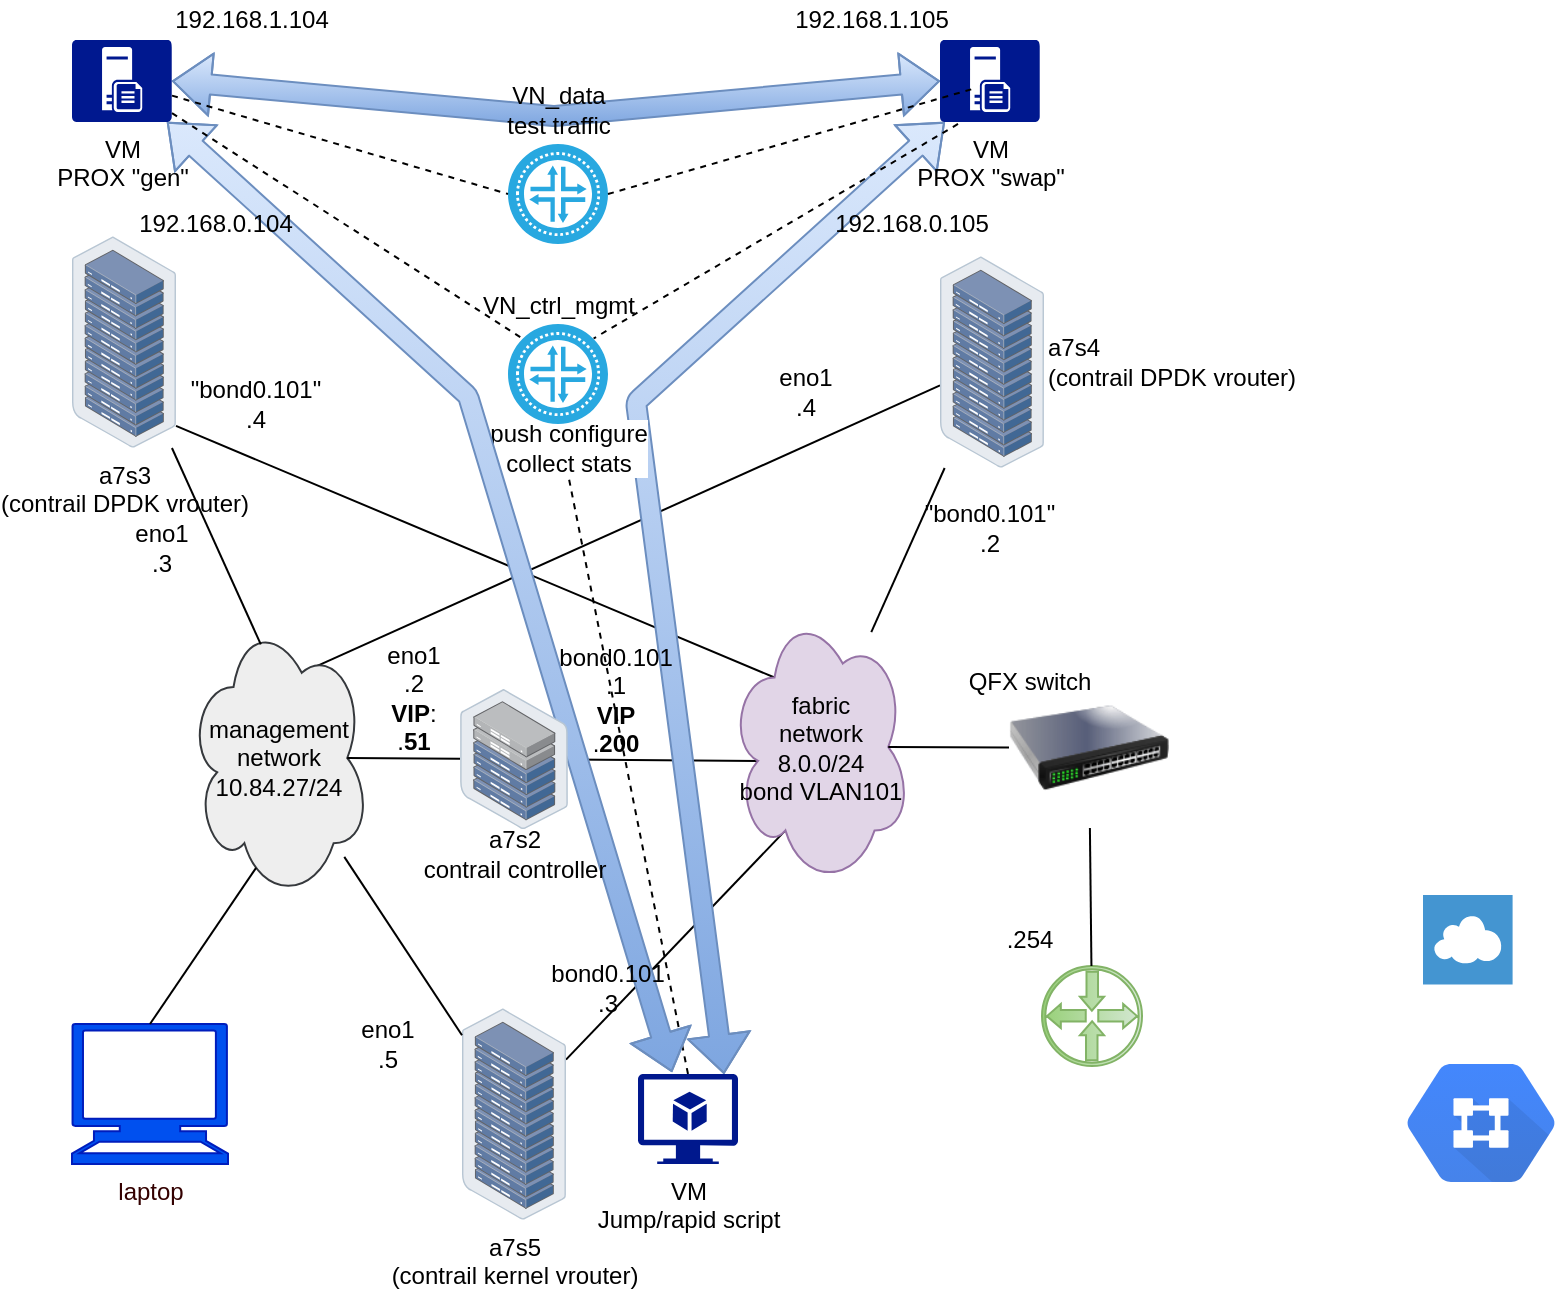 <mxfile version="14.1.8" type="device"><diagram id="UR99uhJ07vgzcy22e4r4" name="Page-1"><mxGraphModel dx="1422" dy="822" grid="0" gridSize="10" guides="1" tooltips="1" connect="1" arrows="1" fold="1" page="1" pageScale="1" pageWidth="850" pageHeight="1100" math="0" shadow="0"><root><mxCell id="0"/><mxCell id="1" parent="0"/><mxCell id="UJwj1W0hyQ7cgSEmZKIp-6" value="" style="endArrow=none;html=1;entryX=0.31;entryY=0.8;entryDx=0;entryDy=0;entryPerimeter=0;" parent="1" source="UJwj1W0hyQ7cgSEmZKIp-4" target="n4Pi40cuhcA4djitd8lm-44" edge="1"><mxGeometry width="50" height="50" relative="1" as="geometry"><mxPoint x="322" y="581" as="sourcePoint"/><mxPoint x="146" y="769" as="targetPoint"/></mxGeometry></mxCell><mxCell id="n4Pi40cuhcA4djitd8lm-17" style="edgeStyle=none;rounded=0;orthogonalLoop=1;jettySize=auto;html=1;endArrow=none;endFill=0;entryX=0.16;entryY=0.55;entryDx=0;entryDy=0;entryPerimeter=0;" parent="1" source="n4Pi40cuhcA4djitd8lm-39" target="n4Pi40cuhcA4djitd8lm-44" edge="1"><mxGeometry relative="1" as="geometry"><mxPoint x="316.167" y="430.833" as="sourcePoint"/><mxPoint x="273.667" y="590.833" as="targetPoint"/></mxGeometry></mxCell><mxCell id="n4Pi40cuhcA4djitd8lm-16" style="edgeStyle=none;rounded=0;orthogonalLoop=1;jettySize=auto;html=1;exitX=0.625;exitY=0.2;exitDx=0;exitDy=0;exitPerimeter=0;endArrow=none;endFill=0;" parent="1" source="n4Pi40cuhcA4djitd8lm-10" target="n4Pi40cuhcA4djitd8lm-38" edge="1"><mxGeometry relative="1" as="geometry"><mxPoint x="177.833" y="551.667" as="sourcePoint"/><mxPoint x="226.167" y="580.833" as="targetPoint"/></mxGeometry></mxCell><mxCell id="n4Pi40cuhcA4djitd8lm-18" style="edgeStyle=none;rounded=0;orthogonalLoop=1;jettySize=auto;html=1;exitX=1;exitY=0.896;exitDx=0;exitDy=0;endArrow=none;endFill=0;exitPerimeter=0;entryX=0.25;entryY=0.25;entryDx=0;entryDy=0;entryPerimeter=0;" parent="1" source="n4Pi40cuhcA4djitd8lm-37" target="n4Pi40cuhcA4djitd8lm-44" edge="1"><mxGeometry relative="1" as="geometry"><mxPoint x="277.833" y="287.5" as="sourcePoint"/><mxPoint x="409.007" y="449.194" as="targetPoint"/></mxGeometry></mxCell><mxCell id="UJwj1W0hyQ7cgSEmZKIp-36" style="edgeStyle=none;rounded=0;orthogonalLoop=1;jettySize=auto;html=1;endArrow=none;endFill=0;dashed=1;entryX=0.5;entryY=1;entryDx=0;entryDy=0;entryPerimeter=0;exitX=0.5;exitY=0;exitDx=0;exitDy=0;exitPerimeter=0;" parent="1" source="UJwj1W0hyQ7cgSEmZKIp-9" target="UJwj1W0hyQ7cgSEmZKIp-33" edge="1"><mxGeometry relative="1" as="geometry"><mxPoint x="659.5" y="224" as="sourcePoint"/><mxPoint x="843.5" y="190.985" as="targetPoint"/></mxGeometry></mxCell><mxCell id="UJwj1W0hyQ7cgSEmZKIp-16" value="" style="shape=flexArrow;endArrow=classic;startArrow=classic;html=1;fillColor=#dae8fc;strokeColor=#6c8ebf;gradientColor=#7ea6e0;entryX=0.86;entryY=0;entryDx=0;entryDy=0;entryPerimeter=0;" parent="1" source="UJwj1W0hyQ7cgSEmZKIp-12" target="UJwj1W0hyQ7cgSEmZKIp-9" edge="1"><mxGeometry width="50" height="50" relative="1" as="geometry"><mxPoint x="558.191" y="128" as="sourcePoint"/><mxPoint x="806" y="626.5" as="targetPoint"/><Array as="points"><mxPoint x="350" y="254"/></Array></mxGeometry></mxCell><mxCell id="UJwj1W0hyQ7cgSEmZKIp-17" value="push configure&lt;br&gt;collect stats" style="text;html=1;resizable=0;points=[];align=center;verticalAlign=middle;labelBackgroundColor=#ffffff;" parent="UJwj1W0hyQ7cgSEmZKIp-16" vertex="1" connectable="0"><mxGeometry x="0.117" relative="1" as="geometry"><mxPoint x="-46.5" y="-74" as="offset"/></mxGeometry></mxCell><mxCell id="yxoa-K9gteZ_3HZ0x0u0-2" value="" style="shape=flexArrow;endArrow=classic;startArrow=classic;html=1;fillColor=#dae8fc;strokeColor=#6c8ebf;gradientColor=#7ea6e0;entryX=0.34;entryY=-0.022;entryDx=0;entryDy=0;entryPerimeter=0;" parent="1" source="UJwj1W0hyQ7cgSEmZKIp-11" target="UJwj1W0hyQ7cgSEmZKIp-9" edge="1"><mxGeometry width="50" height="50" relative="1" as="geometry"><mxPoint x="768.5" y="205" as="sourcePoint"/><mxPoint x="668.5" y="278" as="targetPoint"/><Array as="points"><mxPoint x="266" y="251"/></Array></mxGeometry></mxCell><mxCell id="n4Pi40cuhcA4djitd8lm-1" value="" style="pointerEvents=1;shadow=0;dashed=0;html=1;strokeColor=#82b366;fillColor=#d5e8d4;aspect=fixed;labelPosition=center;verticalLabelPosition=bottom;verticalAlign=top;align=center;outlineConnect=0;shape=mxgraph.vvd.physical_upstream_router;direction=south;gradientColor=#97d077;" parent="1" vertex="1"><mxGeometry x="553" y="536" width="50" height="50" as="geometry"/></mxCell><mxCell id="n4Pi40cuhcA4djitd8lm-8" value="" style="image;html=1;labelBackgroundColor=#ffffff;image=img/lib/clip_art/networking/Switch_128x128.png" parent="1" vertex="1"><mxGeometry x="536.5" y="387" width="80" height="80" as="geometry"/></mxCell><mxCell id="n4Pi40cuhcA4djitd8lm-9" value="&lt;font color=&quot;#330000&quot;&gt;laptop&lt;br&gt;&lt;/font&gt;" style="shape=mxgraph.signs.tech.computer;html=1;fillColor=#0050ef;strokeColor=#001DBC;verticalLabelPosition=bottom;verticalAlign=top;align=center;fontColor=#ffffff;labelPosition=center;" parent="1" vertex="1"><mxGeometry x="68" y="565" width="78" height="70" as="geometry"/></mxCell><mxCell id="n4Pi40cuhcA4djitd8lm-10" value="management&lt;br&gt;network&lt;br&gt;10.84.27/24" style="ellipse;shape=cloud;whiteSpace=wrap;html=1;fillColor=#eeeeee;strokeColor=#36393d;" parent="1" vertex="1"><mxGeometry x="126" y="361" width="91" height="142" as="geometry"/></mxCell><mxCell id="n4Pi40cuhcA4djitd8lm-15" style="edgeStyle=none;rounded=0;orthogonalLoop=1;jettySize=auto;html=1;exitX=0.875;exitY=0.5;exitDx=0;exitDy=0;exitPerimeter=0;endArrow=none;endFill=0;" parent="1" source="n4Pi40cuhcA4djitd8lm-10" target="n4Pi40cuhcA4djitd8lm-39" edge="1"><mxGeometry relative="1" as="geometry"><mxPoint x="205.333" y="425" as="sourcePoint"/><mxPoint x="266.0" y="431" as="targetPoint"/></mxGeometry></mxCell><mxCell id="n4Pi40cuhcA4djitd8lm-19" style="edgeStyle=none;rounded=0;orthogonalLoop=1;jettySize=auto;html=1;endArrow=none;endFill=0;" parent="1" source="n4Pi40cuhcA4djitd8lm-38" target="n4Pi40cuhcA4djitd8lm-44" edge="1"><mxGeometry relative="1" as="geometry"><mxPoint x="276.167" y="580.833" as="sourcePoint"/><mxPoint x="448.667" y="414.167" as="targetPoint"/></mxGeometry></mxCell><mxCell id="n4Pi40cuhcA4djitd8lm-21" style="edgeStyle=none;rounded=0;orthogonalLoop=1;jettySize=auto;html=1;endArrow=none;endFill=0;" parent="1" source="n4Pi40cuhcA4djitd8lm-8" target="n4Pi40cuhcA4djitd8lm-1" edge="1"><mxGeometry relative="1" as="geometry"><mxPoint x="508.985" y="447.451" as="sourcePoint"/><mxPoint x="578.667" y="445.833" as="targetPoint"/></mxGeometry></mxCell><mxCell id="n4Pi40cuhcA4djitd8lm-22" style="edgeStyle=none;rounded=0;orthogonalLoop=1;jettySize=auto;html=1;endArrow=none;endFill=0;entryX=0.5;entryY=0;entryDx=0;entryDy=0;entryPerimeter=0;exitX=0.374;exitY=0.887;exitDx=0;exitDy=0;exitPerimeter=0;" parent="1" source="n4Pi40cuhcA4djitd8lm-10" target="n4Pi40cuhcA4djitd8lm-9" edge="1"><mxGeometry relative="1" as="geometry"><mxPoint x="769" y="431" as="sourcePoint"/><mxPoint x="719" y="442" as="targetPoint"/></mxGeometry></mxCell><mxCell id="n4Pi40cuhcA4djitd8lm-29" value="bond0.101 .3" style="text;html=1;strokeColor=none;fillColor=none;align=center;verticalAlign=middle;whiteSpace=wrap;rounded=0;" parent="1" vertex="1"><mxGeometry x="316" y="537" width="40" height="20" as="geometry"/></mxCell><mxCell id="n4Pi40cuhcA4djitd8lm-31" value=".254" style="text;html=1;strokeColor=none;fillColor=none;align=center;verticalAlign=middle;whiteSpace=wrap;rounded=0;" parent="1" vertex="1"><mxGeometry x="527" y="513" width="40" height="20" as="geometry"/></mxCell><mxCell id="n4Pi40cuhcA4djitd8lm-35" value="" style="shape=flexArrow;endArrow=classic;startArrow=classic;html=1;fillColor=#dae8fc;strokeColor=#6c8ebf;gradientColor=#7ea6e0;entryX=0;entryY=0.5;entryDx=0;entryDy=0;entryPerimeter=0;exitX=1;exitY=0.5;exitDx=0;exitDy=0;exitPerimeter=0;" parent="1" source="UJwj1W0hyQ7cgSEmZKIp-11" target="UJwj1W0hyQ7cgSEmZKIp-12" edge="1"><mxGeometry width="50" height="50" relative="1" as="geometry"><mxPoint x="133" y="87" as="sourcePoint"/><mxPoint x="499" y="87" as="targetPoint"/><Array as="points"><mxPoint x="309" y="111"/></Array></mxGeometry></mxCell><mxCell id="n4Pi40cuhcA4djitd8lm-37" value="a7s3&lt;br&gt;(contrail DPDK vrouter)" style="points=[];aspect=fixed;html=1;align=center;shadow=0;dashed=0;image;image=img/lib/allied_telesis/storage/Datacenter_Server_Rack.svg;labelPosition=center;verticalLabelPosition=bottom;verticalAlign=top;" parent="1" vertex="1"><mxGeometry x="68" y="171" width="52" height="106" as="geometry"/></mxCell><mxCell id="n4Pi40cuhcA4djitd8lm-38" value="a7s4&lt;br&gt;(contrail DPDK vrouter)" style="points=[];aspect=fixed;html=1;align=left;shadow=0;dashed=0;image;image=img/lib/allied_telesis/storage/Datacenter_Server_Rack.svg;labelPosition=right;verticalLabelPosition=middle;verticalAlign=middle;" parent="1" vertex="1"><mxGeometry x="502" y="181" width="52" height="106" as="geometry"/></mxCell><mxCell id="n4Pi40cuhcA4djitd8lm-39" value="" style="points=[];aspect=fixed;html=1;align=center;shadow=0;dashed=0;image;image=img/lib/allied_telesis/storage/Datacenter_Server_Half_Rack_ToR.svg;labelPosition=center;verticalLabelPosition=top;verticalAlign=bottom;" parent="1" vertex="1"><mxGeometry x="262" y="397.5" width="54" height="70" as="geometry"/></mxCell><mxCell id="n4Pi40cuhcA4djitd8lm-44" value="fabric&lt;br&gt;network&lt;br&gt;8.0.0/24&lt;br&gt;bond VLAN101" style="ellipse;shape=cloud;whiteSpace=wrap;html=1;fillColor=#e1d5e7;strokeColor=#9673a6;" parent="1" vertex="1"><mxGeometry x="396.5" y="357" width="91" height="139" as="geometry"/></mxCell><mxCell id="n4Pi40cuhcA4djitd8lm-45" style="edgeStyle=none;rounded=0;orthogonalLoop=1;jettySize=auto;html=1;endArrow=none;endFill=0;entryX=0.875;entryY=0.5;entryDx=0;entryDy=0;entryPerimeter=0;" parent="1" source="n4Pi40cuhcA4djitd8lm-8" target="n4Pi40cuhcA4djitd8lm-44" edge="1"><mxGeometry relative="1" as="geometry"><mxPoint x="321" y="442.5" as="sourcePoint"/><mxPoint x="382.833" y="442.5" as="targetPoint"/></mxGeometry></mxCell><mxCell id="n4Pi40cuhcA4djitd8lm-47" value="QFX switch&lt;br&gt;" style="text;html=1;strokeColor=none;fillColor=none;align=center;verticalAlign=middle;whiteSpace=wrap;rounded=0;" parent="1" vertex="1"><mxGeometry x="511" y="384" width="72" height="20" as="geometry"/></mxCell><mxCell id="n4Pi40cuhcA4djitd8lm-52" value="a7s2&lt;br&gt;contrail controller" style="text;html=1;strokeColor=none;fillColor=none;align=center;verticalAlign=middle;whiteSpace=wrap;rounded=0;" parent="1" vertex="1"><mxGeometry x="178.5" y="470" width="221" height="20" as="geometry"/></mxCell><mxCell id="WrIc0MujglMM-a-qvL1S-2" value="eno1 .5" style="text;html=1;strokeColor=none;fillColor=none;align=center;verticalAlign=middle;whiteSpace=wrap;rounded=0;" parent="1" vertex="1"><mxGeometry x="206" y="565" width="40" height="20" as="geometry"/></mxCell><mxCell id="WrIc0MujglMM-a-qvL1S-3" value="&quot;bond0.101&quot; .4" style="text;html=1;strokeColor=none;fillColor=none;align=center;verticalAlign=middle;whiteSpace=wrap;rounded=0;" parent="1" vertex="1"><mxGeometry x="140" y="245" width="40" height="20" as="geometry"/></mxCell><mxCell id="WrIc0MujglMM-a-qvL1S-4" value="eno1 .3" style="text;html=1;strokeColor=none;fillColor=none;align=center;verticalAlign=middle;whiteSpace=wrap;rounded=0;" parent="1" vertex="1"><mxGeometry x="93" y="317" width="40" height="20" as="geometry"/></mxCell><mxCell id="WrIc0MujglMM-a-qvL1S-5" value="eno1 .2&lt;br&gt;&lt;b&gt;VIP&lt;/b&gt;: .&lt;b&gt;51&lt;/b&gt;" style="text;html=1;strokeColor=none;fillColor=none;align=center;verticalAlign=middle;whiteSpace=wrap;rounded=0;" parent="1" vertex="1"><mxGeometry x="219" y="392" width="40" height="20" as="geometry"/></mxCell><mxCell id="UJwj1W0hyQ7cgSEmZKIp-3" value="eno1 .4" style="text;html=1;strokeColor=none;fillColor=none;align=center;verticalAlign=middle;whiteSpace=wrap;rounded=0;" parent="1" vertex="1"><mxGeometry x="415" y="239" width="40" height="20" as="geometry"/></mxCell><mxCell id="UJwj1W0hyQ7cgSEmZKIp-4" value="a7s5&lt;br&gt;(contrail kernel vrouter)" style="points=[];aspect=fixed;html=1;align=center;shadow=0;dashed=0;image;image=img/lib/allied_telesis/storage/Datacenter_Server_Rack.svg;labelPosition=center;verticalLabelPosition=bottom;verticalAlign=top;" parent="1" vertex="1"><mxGeometry x="263" y="557" width="52" height="106" as="geometry"/></mxCell><mxCell id="UJwj1W0hyQ7cgSEmZKIp-5" value="" style="endArrow=none;html=1;" parent="1" source="UJwj1W0hyQ7cgSEmZKIp-4" target="n4Pi40cuhcA4djitd8lm-10" edge="1"><mxGeometry width="50" height="50" relative="1" as="geometry"><mxPoint x="96" y="819" as="sourcePoint"/><mxPoint x="209" y="512" as="targetPoint"/></mxGeometry></mxCell><mxCell id="UJwj1W0hyQ7cgSEmZKIp-9" value="VM&lt;br&gt;Jump/rapid script" style="shadow=0;dashed=0;html=1;strokeColor=none;shape=mxgraph.azure.virtual_machine_feature;fillColor=#00188D;labelPosition=center;verticalLabelPosition=bottom;align=center;verticalAlign=top;" parent="1" vertex="1"><mxGeometry x="351" y="590" width="50" height="45" as="geometry"/></mxCell><mxCell id="UJwj1W0hyQ7cgSEmZKIp-11" value="VM&lt;br&gt;PROX &quot;gen&quot;" style="pointerEvents=1;shadow=0;dashed=0;html=1;labelPosition=center;verticalLabelPosition=bottom;verticalAlign=top;align=center;strokeColor=none;shape=mxgraph.mscae.vm.file_server;fillColor=#00188F;strokeColor=none;" parent="1" vertex="1"><mxGeometry x="68" y="73" width="50" height="41" as="geometry"/></mxCell><mxCell id="UJwj1W0hyQ7cgSEmZKIp-12" value="VM&lt;br&gt;PROX &quot;swap&quot;" style="pointerEvents=1;shadow=0;dashed=0;html=1;labelPosition=center;verticalLabelPosition=bottom;verticalAlign=top;align=center;strokeColor=none;shape=mxgraph.mscae.vm.file_server;fillColor=#00188F;strokeColor=none;" parent="1" vertex="1"><mxGeometry x="502" y="73" width="50" height="41" as="geometry"/></mxCell><mxCell id="n4Pi40cuhcA4djitd8lm-13" style="edgeStyle=none;rounded=0;orthogonalLoop=1;jettySize=auto;html=1;exitX=0.4;exitY=0.1;exitDx=0;exitDy=0;exitPerimeter=0;endArrow=none;endFill=0;" parent="1" source="n4Pi40cuhcA4djitd8lm-10" target="n4Pi40cuhcA4djitd8lm-37" edge="1"><mxGeometry relative="1" as="geometry"><mxPoint x="228.667" y="300.833" as="targetPoint"/></mxGeometry></mxCell><mxCell id="WrIc0MujglMM-a-qvL1S-1" value="&quot;bond0.101&quot; .2" style="text;html=1;strokeColor=none;fillColor=none;align=center;verticalAlign=middle;whiteSpace=wrap;rounded=0;" parent="1" vertex="1"><mxGeometry x="507" y="307" width="40" height="20" as="geometry"/></mxCell><mxCell id="UJwj1W0hyQ7cgSEmZKIp-23" value="192.168.1.104" style="text;html=1;strokeColor=none;fillColor=none;align=center;verticalAlign=middle;whiteSpace=wrap;rounded=0;" parent="1" vertex="1"><mxGeometry x="138" y="53" width="40" height="20" as="geometry"/></mxCell><mxCell id="UJwj1W0hyQ7cgSEmZKIp-24" value="192.168.1.105" style="text;html=1;strokeColor=none;fillColor=none;align=center;verticalAlign=middle;whiteSpace=wrap;rounded=0;" parent="1" vertex="1"><mxGeometry x="447.5" y="53" width="40" height="20" as="geometry"/></mxCell><mxCell id="UJwj1W0hyQ7cgSEmZKIp-25" value="192.168.0.104" style="text;html=1;strokeColor=none;fillColor=none;align=center;verticalAlign=middle;whiteSpace=wrap;rounded=0;" parent="1" vertex="1"><mxGeometry x="120" y="155" width="40" height="20" as="geometry"/></mxCell><mxCell id="UJwj1W0hyQ7cgSEmZKIp-28" value="192.168.0.105" style="text;html=1;strokeColor=none;fillColor=none;align=center;verticalAlign=middle;whiteSpace=wrap;rounded=0;" parent="1" vertex="1"><mxGeometry x="467.5" y="155" width="40" height="20" as="geometry"/></mxCell><mxCell id="UJwj1W0hyQ7cgSEmZKIp-30" value="VN_data&lt;br&gt;test traffic" style="verticalLabelPosition=top;html=1;fillColor=#28A8E0;verticalAlign=bottom;points=[[0.145,0.145,0],[0.856,0.145,0],[0.855,0.855,0],[0.145,0.855,0],[0.5,0,0], [1,0.5,0], [0.5,1,0],[0,0.5,0]];pointerEvents=1;align=center;shape=mxgraph.cisco_safe.capability.l2_l3_network_virtual;labelPosition=center;" parent="1" vertex="1"><mxGeometry x="286" y="125" width="50" height="50" as="geometry"/></mxCell><mxCell id="UJwj1W0hyQ7cgSEmZKIp-31" value="" style="shape=mxgraph.gcp.networking.cloud_virtual_network;html=1;fillColor=#4387FD;gradientColor=#4683EA;strokeColor=none;verticalLabelPosition=bottom;verticalAlign=top;align=center;" parent="1" vertex="1"><mxGeometry x="735.5" y="585" width="74" height="59" as="geometry"/></mxCell><mxCell id="UJwj1W0hyQ7cgSEmZKIp-32" value="" style="pointerEvents=1;shadow=0;dashed=0;html=1;strokeColor=none;fillColor=#4495D1;labelPosition=center;verticalLabelPosition=bottom;verticalAlign=top;align=center;outlineConnect=0;shape=mxgraph.veeam.2d.wan_accelerator;" parent="1" vertex="1"><mxGeometry x="743.5" y="500.5" width="44.8" height="44.8" as="geometry"/></mxCell><mxCell id="UJwj1W0hyQ7cgSEmZKIp-33" value="VN_ctrl_mgmt" style="verticalLabelPosition=top;html=1;fillColor=#28A8E0;verticalAlign=bottom;points=[[0.145,0.145,0],[0.856,0.145,0],[0.855,0.855,0],[0.145,0.855,0],[0.5,0,0], [1,0.5,0], [0.5,1,0],[0,0.5,0]];pointerEvents=1;align=center;shape=mxgraph.cisco_safe.capability.l2_l3_network_virtual;labelPosition=center;" parent="1" vertex="1"><mxGeometry x="286" y="215" width="50" height="50" as="geometry"/></mxCell><mxCell id="UJwj1W0hyQ7cgSEmZKIp-34" style="edgeStyle=none;rounded=0;orthogonalLoop=1;jettySize=auto;html=1;endArrow=none;endFill=0;dashed=1;entryX=0;entryY=0.5;entryDx=0;entryDy=0;entryPerimeter=0;" parent="1" source="UJwj1W0hyQ7cgSEmZKIp-11" target="UJwj1W0hyQ7cgSEmZKIp-30" edge="1"><mxGeometry relative="1" as="geometry"><mxPoint x="675" y="191" as="sourcePoint"/><mxPoint x="895.5" y="143.207" as="targetPoint"/></mxGeometry></mxCell><mxCell id="UJwj1W0hyQ7cgSEmZKIp-35" style="edgeStyle=none;rounded=0;orthogonalLoop=1;jettySize=auto;html=1;endArrow=none;endFill=0;dashed=1;entryX=0.36;entryY=0.585;entryDx=0;entryDy=0;entryPerimeter=0;exitX=1;exitY=0.5;exitDx=0;exitDy=0;exitPerimeter=0;" parent="1" source="UJwj1W0hyQ7cgSEmZKIp-30" target="UJwj1W0hyQ7cgSEmZKIp-12" edge="1"><mxGeometry relative="1" as="geometry"><mxPoint x="660" y="171.228" as="sourcePoint"/><mxPoint x="828" y="203" as="targetPoint"/></mxGeometry></mxCell><mxCell id="UJwj1W0hyQ7cgSEmZKIp-37" style="edgeStyle=none;rounded=0;orthogonalLoop=1;jettySize=auto;html=1;endArrow=none;endFill=0;dashed=1;entryX=0.145;entryY=0.145;entryDx=0;entryDy=0;entryPerimeter=0;" parent="1" source="UJwj1W0hyQ7cgSEmZKIp-11" target="UJwj1W0hyQ7cgSEmZKIp-33" edge="1"><mxGeometry relative="1" as="geometry"><mxPoint x="667.5" y="171.228" as="sourcePoint"/><mxPoint x="835.5" y="203" as="targetPoint"/></mxGeometry></mxCell><mxCell id="UJwj1W0hyQ7cgSEmZKIp-38" style="edgeStyle=none;rounded=0;orthogonalLoop=1;jettySize=auto;html=1;endArrow=none;endFill=0;dashed=1;entryX=0.856;entryY=0.145;entryDx=0;entryDy=0;entryPerimeter=0;exitX=0.18;exitY=1.024;exitDx=0;exitDy=0;exitPerimeter=0;" parent="1" source="UJwj1W0hyQ7cgSEmZKIp-12" target="UJwj1W0hyQ7cgSEmZKIp-33" edge="1"><mxGeometry relative="1" as="geometry"><mxPoint x="616.5" y="171.074" as="sourcePoint"/><mxPoint x="791.75" y="283.75" as="targetPoint"/></mxGeometry></mxCell><mxCell id="UJwj1W0hyQ7cgSEmZKIp-42" value="bond0.101&lt;br&gt;.1&lt;br&gt;&lt;b&gt;VIP&lt;/b&gt;&lt;br&gt;.&lt;b&gt;200&lt;/b&gt;" style="text;html=1;strokeColor=none;fillColor=none;align=center;verticalAlign=middle;whiteSpace=wrap;rounded=0;" parent="1" vertex="1"><mxGeometry x="320" y="392.5" width="40" height="20" as="geometry"/></mxCell></root></mxGraphModel></diagram></mxfile>